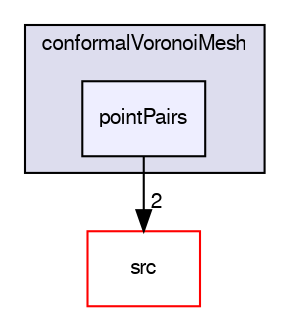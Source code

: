 digraph "applications/utilities/mesh/generation/foamyHexMesh/conformalVoronoiMesh/pointPairs" {
  bgcolor=transparent;
  compound=true
  node [ fontsize="10", fontname="FreeSans"];
  edge [ labelfontsize="10", labelfontname="FreeSans"];
  subgraph clusterdir_a00a19acf326fc72ff321e146413b4fa {
    graph [ bgcolor="#ddddee", pencolor="black", label="conformalVoronoiMesh" fontname="FreeSans", fontsize="10", URL="dir_a00a19acf326fc72ff321e146413b4fa.html"]
  dir_c0a90f9718c3bfec23f1de2db2ffd650 [shape=box, label="pointPairs", style="filled", fillcolor="#eeeeff", pencolor="black", URL="dir_c0a90f9718c3bfec23f1de2db2ffd650.html"];
  }
  dir_68267d1309a1af8e8297ef4c3efbcdba [shape=box label="src" color="red" URL="dir_68267d1309a1af8e8297ef4c3efbcdba.html"];
  dir_c0a90f9718c3bfec23f1de2db2ffd650->dir_68267d1309a1af8e8297ef4c3efbcdba [headlabel="2", labeldistance=1.5 headhref="dir_000396_000577.html"];
}
